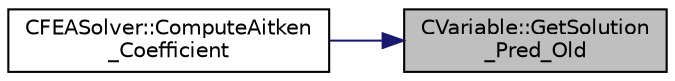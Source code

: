 digraph "CVariable::GetSolution_Pred_Old"
{
 // LATEX_PDF_SIZE
  edge [fontname="Helvetica",fontsize="10",labelfontname="Helvetica",labelfontsize="10"];
  node [fontname="Helvetica",fontsize="10",shape=record];
  rankdir="RL";
  Node1 [label="CVariable::GetSolution\l_Pred_Old",height=0.2,width=0.4,color="black", fillcolor="grey75", style="filled", fontcolor="black",tooltip="A virtual member. Get the solution at time n."];
  Node1 -> Node2 [dir="back",color="midnightblue",fontsize="10",style="solid",fontname="Helvetica"];
  Node2 [label="CFEASolver::ComputeAitken\l_Coefficient",height=0.2,width=0.4,color="black", fillcolor="white", style="filled",URL="$classCFEASolver.html#a156f56cb6deb953168b9d1492d3863a6",tooltip="Computation of Aitken's coefficient."];
}
